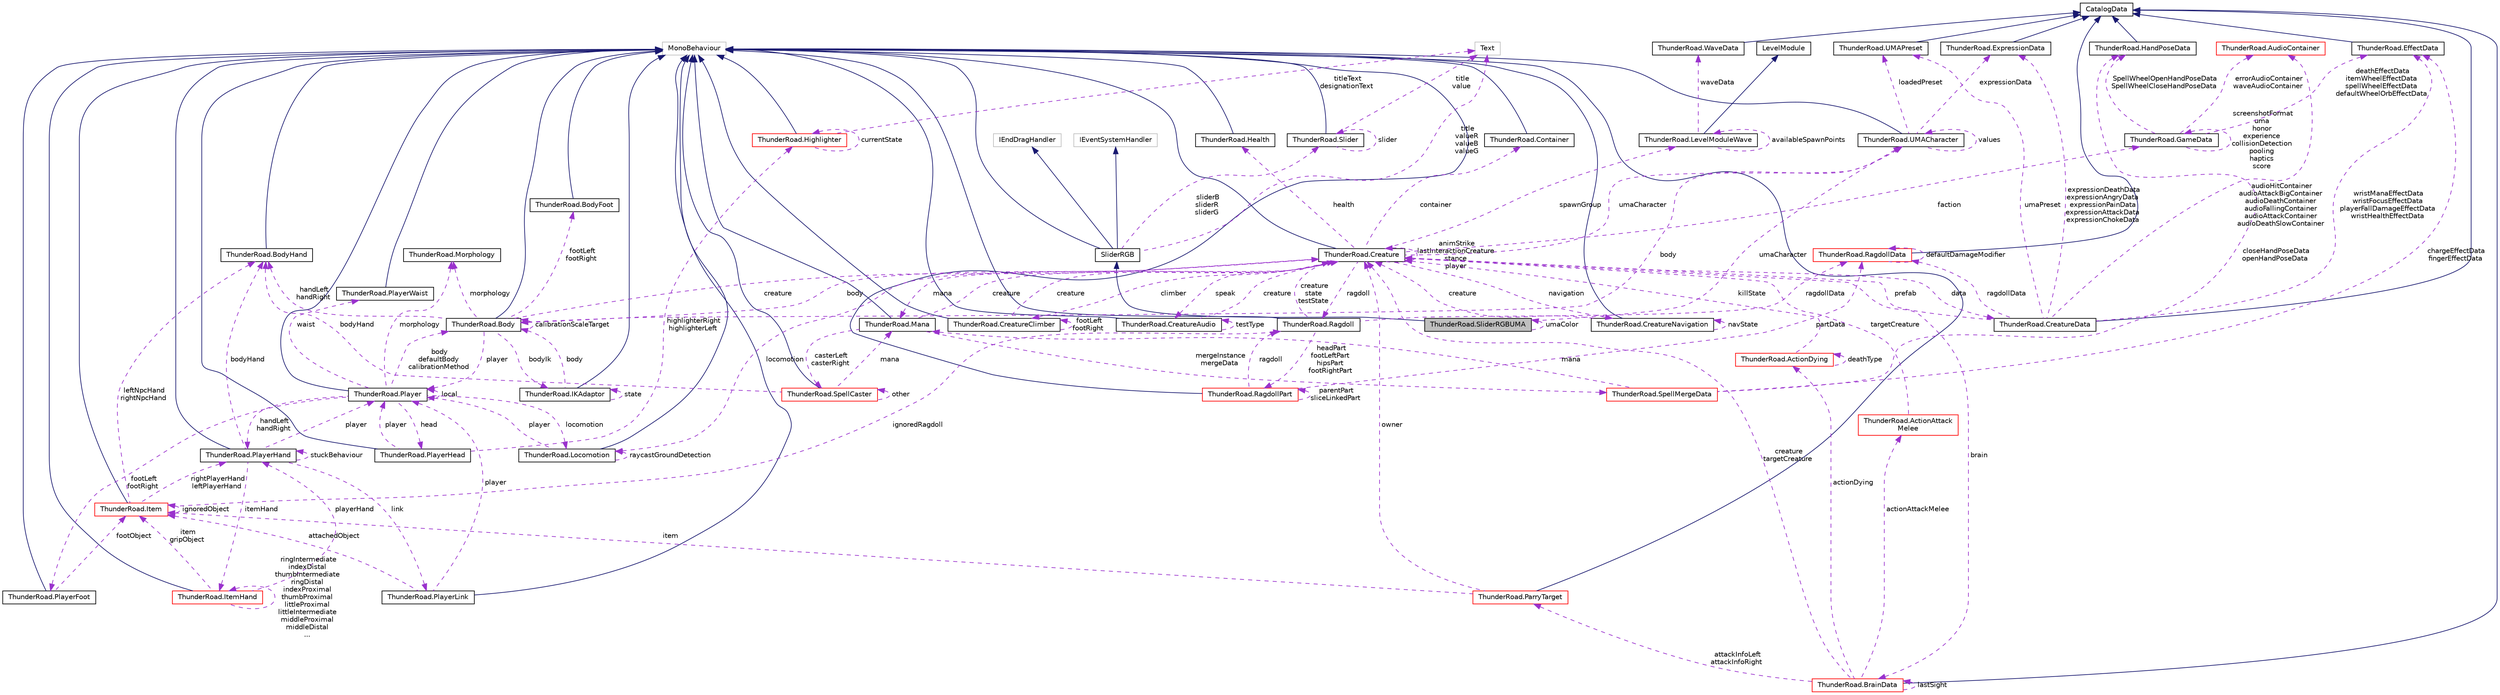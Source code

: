 digraph "ThunderRoad.SliderRGBUMA"
{
 // LATEX_PDF_SIZE
  edge [fontname="Helvetica",fontsize="10",labelfontname="Helvetica",labelfontsize="10"];
  node [fontname="Helvetica",fontsize="10",shape=record];
  Node1 [label="ThunderRoad.SliderRGBUMA",height=0.2,width=0.4,color="black", fillcolor="grey75", style="filled", fontcolor="black",tooltip="Class SliderRGBUMA. Implements the ThunderRoad.SliderRGB"];
  Node2 -> Node1 [dir="back",color="midnightblue",fontsize="10",style="solid",fontname="Helvetica"];
  Node2 [label="SliderRGB",height=0.2,width=0.4,color="black", fillcolor="white", style="filled",URL="$class_thunder_road_1_1_slider_r_g_b.html",tooltip="Class SliderRGB. Implements the UnityEngine.MonoBehaviour Implements the UnityEngine...."];
  Node3 -> Node2 [dir="back",color="midnightblue",fontsize="10",style="solid",fontname="Helvetica"];
  Node3 [label="MonoBehaviour",height=0.2,width=0.4,color="grey75", fillcolor="white", style="filled",tooltip=" "];
  Node4 -> Node2 [dir="back",color="midnightblue",fontsize="10",style="solid",fontname="Helvetica"];
  Node4 [label="IEndDragHandler",height=0.2,width=0.4,color="grey75", fillcolor="white", style="filled",tooltip=" "];
  Node5 -> Node2 [dir="back",color="midnightblue",fontsize="10",style="solid",fontname="Helvetica"];
  Node5 [label="IEventSystemHandler",height=0.2,width=0.4,color="grey75", fillcolor="white", style="filled",tooltip=" "];
  Node6 -> Node2 [dir="back",color="darkorchid3",fontsize="10",style="dashed",label=" sliderB\nsliderR\nsliderG" ,fontname="Helvetica"];
  Node6 [label="ThunderRoad.Slider",height=0.2,width=0.4,color="black", fillcolor="white", style="filled",URL="$class_thunder_road_1_1_slider.html",tooltip="Class Slider. Implements the UnityEngine.MonoBehaviour"];
  Node3 -> Node6 [dir="back",color="midnightblue",fontsize="10",style="solid",fontname="Helvetica"];
  Node6 -> Node6 [dir="back",color="darkorchid3",fontsize="10",style="dashed",label=" slider" ,fontname="Helvetica"];
  Node7 -> Node6 [dir="back",color="darkorchid3",fontsize="10",style="dashed",label=" title\nvalue" ,fontname="Helvetica"];
  Node7 [label="Text",height=0.2,width=0.4,color="grey75", fillcolor="white", style="filled",tooltip=" "];
  Node7 -> Node2 [dir="back",color="darkorchid3",fontsize="10",style="dashed",label=" title\nvalueR\nvalueB\nvalueG" ,fontname="Helvetica"];
  Node8 -> Node1 [dir="back",color="darkorchid3",fontsize="10",style="dashed",label=" umaCharacter" ,fontname="Helvetica"];
  Node8 [label="ThunderRoad.UMACharacter",height=0.2,width=0.4,color="black", fillcolor="white", style="filled",URL="$class_thunder_road_1_1_u_m_a_character.html",tooltip="Class UMACharacter. Implements the UnityEngine.MonoBehaviour"];
  Node3 -> Node8 [dir="back",color="midnightblue",fontsize="10",style="solid",fontname="Helvetica"];
  Node9 -> Node8 [dir="back",color="darkorchid3",fontsize="10",style="dashed",label=" loadedPreset" ,fontname="Helvetica"];
  Node9 [label="ThunderRoad.UMAPreset",height=0.2,width=0.4,color="black", fillcolor="white", style="filled",URL="$class_thunder_road_1_1_u_m_a_preset.html",tooltip="Class UMAPreset. Implements the ThunderRoad.CatalogData"];
  Node10 -> Node9 [dir="back",color="midnightblue",fontsize="10",style="solid",fontname="Helvetica"];
  Node10 [label="CatalogData",height=0.2,width=0.4,color="black", fillcolor="white", style="filled",URL="$class_thunder_road_1_1_catalog_data.html",tooltip="Class CatalogData."];
  Node11 -> Node8 [dir="back",color="darkorchid3",fontsize="10",style="dashed",label=" body" ,fontname="Helvetica"];
  Node11 [label="ThunderRoad.Body",height=0.2,width=0.4,color="black", fillcolor="white", style="filled",URL="$class_thunder_road_1_1_body.html",tooltip="Class Body. Implements the UnityEngine.MonoBehaviour"];
  Node3 -> Node11 [dir="back",color="midnightblue",fontsize="10",style="solid",fontname="Helvetica"];
  Node12 -> Node11 [dir="back",color="darkorchid3",fontsize="10",style="dashed",label=" player" ,fontname="Helvetica"];
  Node12 [label="ThunderRoad.Player",height=0.2,width=0.4,color="black", fillcolor="white", style="filled",URL="$class_thunder_road_1_1_player.html",tooltip="Class Player. Implements the UnityEngine.MonoBehaviour"];
  Node3 -> Node12 [dir="back",color="midnightblue",fontsize="10",style="solid",fontname="Helvetica"];
  Node13 -> Node12 [dir="back",color="darkorchid3",fontsize="10",style="dashed",label=" footLeft\nfootRight" ,fontname="Helvetica"];
  Node13 [label="ThunderRoad.PlayerFoot",height=0.2,width=0.4,color="black", fillcolor="white", style="filled",URL="$class_thunder_road_1_1_player_foot.html",tooltip="Class PlayerFoot. Implements the UnityEngine.MonoBehaviour"];
  Node3 -> Node13 [dir="back",color="midnightblue",fontsize="10",style="solid",fontname="Helvetica"];
  Node14 -> Node13 [dir="back",color="darkorchid3",fontsize="10",style="dashed",label=" footObject" ,fontname="Helvetica"];
  Node14 [label="ThunderRoad.Item",height=0.2,width=0.4,color="red", fillcolor="white", style="filled",URL="$class_thunder_road_1_1_item.html",tooltip="Class Item. Implements the UnityEngine.MonoBehaviour"];
  Node3 -> Node14 [dir="back",color="midnightblue",fontsize="10",style="solid",fontname="Helvetica"];
  Node50 -> Node14 [dir="back",color="darkorchid3",fontsize="10",style="dashed",label=" ignoredRagdoll" ,fontname="Helvetica"];
  Node50 [label="ThunderRoad.Ragdoll",height=0.2,width=0.4,color="black", fillcolor="white", style="filled",URL="$class_thunder_road_1_1_ragdoll.html",tooltip="Class Ragdoll. Implements the UnityEngine.MonoBehaviour"];
  Node3 -> Node50 [dir="back",color="midnightblue",fontsize="10",style="solid",fontname="Helvetica"];
  Node46 -> Node50 [dir="back",color="darkorchid3",fontsize="10",style="dashed",label=" ragdollData" ,fontname="Helvetica"];
  Node46 [label="ThunderRoad.RagdollData",height=0.2,width=0.4,color="red", fillcolor="white", style="filled",URL="$class_thunder_road_1_1_ragdoll_data.html",tooltip="Class RagdollData. Implements the ThunderRoad.CatalogData"];
  Node10 -> Node46 [dir="back",color="midnightblue",fontsize="10",style="solid",fontname="Helvetica"];
  Node46 -> Node46 [dir="back",color="darkorchid3",fontsize="10",style="dashed",label=" defaultDamageModifier" ,fontname="Helvetica"];
  Node51 -> Node50 [dir="back",color="darkorchid3",fontsize="10",style="dashed",label=" headPart\nfootLeftPart\nhipsPart\nfootRightPart" ,fontname="Helvetica"];
  Node51 [label="ThunderRoad.RagdollPart",height=0.2,width=0.4,color="red", fillcolor="white", style="filled",URL="$class_thunder_road_1_1_ragdoll_part.html",tooltip="Class RagdollPart. Implements the UnityEngine.MonoBehaviour"];
  Node3 -> Node51 [dir="back",color="midnightblue",fontsize="10",style="solid",fontname="Helvetica"];
  Node46 -> Node51 [dir="back",color="darkorchid3",fontsize="10",style="dashed",label=" partData" ,fontname="Helvetica"];
  Node51 -> Node51 [dir="back",color="darkorchid3",fontsize="10",style="dashed",label=" parentPart\nsliceLinkedPart" ,fontname="Helvetica"];
  Node50 -> Node51 [dir="back",color="darkorchid3",fontsize="10",style="dashed",label=" ragdoll" ,fontname="Helvetica"];
  Node38 -> Node50 [dir="back",color="darkorchid3",fontsize="10",style="dashed",label=" creature\nstate\ntestState" ,fontname="Helvetica"];
  Node38 [label="ThunderRoad.Creature",height=0.2,width=0.4,color="black", fillcolor="white", style="filled",URL="$class_thunder_road_1_1_creature.html",tooltip="Class Creature. Implements the UnityEngine.MonoBehaviour"];
  Node3 -> Node38 [dir="back",color="midnightblue",fontsize="10",style="solid",fontname="Helvetica"];
  Node39 -> Node38 [dir="back",color="darkorchid3",fontsize="10",style="dashed",label=" climber" ,fontname="Helvetica"];
  Node39 [label="ThunderRoad.CreatureClimber",height=0.2,width=0.4,color="black", fillcolor="white", style="filled",URL="$class_thunder_road_1_1_creature_climber.html",tooltip="Class CreatureClimber. Implements the UnityEngine.MonoBehaviour"];
  Node3 -> Node39 [dir="back",color="midnightblue",fontsize="10",style="solid",fontname="Helvetica"];
  Node39 -> Node39 [dir="back",color="darkorchid3",fontsize="10",style="dashed",label=" footLeft\nfootRight" ,fontname="Helvetica"];
  Node38 -> Node39 [dir="back",color="darkorchid3",fontsize="10",style="dashed",label=" creature" ,fontname="Helvetica"];
  Node40 -> Node38 [dir="back",color="darkorchid3",fontsize="10",style="dashed",label=" health" ,fontname="Helvetica"];
  Node40 [label="ThunderRoad.Health",height=0.2,width=0.4,color="black", fillcolor="white", style="filled",URL="$class_thunder_road_1_1_health.html",tooltip="Class Health. Implements the UnityEngine.MonoBehaviour"];
  Node3 -> Node40 [dir="back",color="midnightblue",fontsize="10",style="solid",fontname="Helvetica"];
  Node41 -> Node38 [dir="back",color="darkorchid3",fontsize="10",style="dashed",label=" faction" ,fontname="Helvetica"];
  Node41 [label="ThunderRoad.GameData",height=0.2,width=0.4,color="black", fillcolor="white", style="filled",URL="$class_thunder_road_1_1_game_data.html",tooltip="Class GameData."];
  Node41 -> Node41 [dir="back",color="darkorchid3",fontsize="10",style="dashed",label=" screenshotFormat\numa\nhonor\nexperience\ncollisionDetection\npooling\nhaptics\nscore" ,fontname="Helvetica"];
  Node27 -> Node41 [dir="back",color="darkorchid3",fontsize="10",style="dashed",label=" deathEffectData\nitemWheelEffectData\nspellWheelEffectData\ndefaultWheelOrbEffectData" ,fontname="Helvetica"];
  Node27 [label="ThunderRoad.EffectData",height=0.2,width=0.4,color="black", fillcolor="white", style="filled",URL="$class_thunder_road_1_1_effect_data.html",tooltip="Class EffectData. Implements the ThunderRoad.CatalogData"];
  Node10 -> Node27 [dir="back",color="midnightblue",fontsize="10",style="solid",fontname="Helvetica"];
  Node28 -> Node41 [dir="back",color="darkorchid3",fontsize="10",style="dashed",label=" SpellWheelOpenHandPoseData\nSpellWheelCloseHandPoseData" ,fontname="Helvetica"];
  Node28 [label="ThunderRoad.HandPoseData",height=0.2,width=0.4,color="black", fillcolor="white", style="filled",URL="$class_thunder_road_1_1_hand_pose_data.html",tooltip="Class HandPoseData. Implements the ThunderRoad.CatalogData"];
  Node10 -> Node28 [dir="back",color="midnightblue",fontsize="10",style="solid",fontname="Helvetica"];
  Node34 -> Node41 [dir="back",color="darkorchid3",fontsize="10",style="dashed",label=" errorAudioContainer\nwaveAudioContainer" ,fontname="Helvetica"];
  Node34 [label="ThunderRoad.AudioContainer",height=0.2,width=0.4,color="red", fillcolor="white", style="filled",URL="$class_thunder_road_1_1_audio_container.html",tooltip="Class AudioContainer. Implements the UnityEngine.ScriptableObject"];
  Node42 -> Node38 [dir="back",color="darkorchid3",fontsize="10",style="dashed",label=" spawnGroup" ,fontname="Helvetica"];
  Node42 [label="ThunderRoad.LevelModuleWave",height=0.2,width=0.4,color="black", fillcolor="white", style="filled",URL="$class_thunder_road_1_1_level_module_wave.html",tooltip="Class LevelModuleWave. Implements the ThunderRoad.LevelModule"];
  Node43 -> Node42 [dir="back",color="midnightblue",fontsize="10",style="solid",fontname="Helvetica"];
  Node43 [label="LevelModule",height=0.2,width=0.4,color="black", fillcolor="white", style="filled",URL="$class_thunder_road_1_1_level_module.html",tooltip="Class LevelModule."];
  Node42 -> Node42 [dir="back",color="darkorchid3",fontsize="10",style="dashed",label=" availableSpawnPoints" ,fontname="Helvetica"];
  Node44 -> Node42 [dir="back",color="darkorchid3",fontsize="10",style="dashed",label=" waveData" ,fontname="Helvetica"];
  Node44 [label="ThunderRoad.WaveData",height=0.2,width=0.4,color="black", fillcolor="white", style="filled",URL="$class_thunder_road_1_1_wave_data.html",tooltip="Class WaveData. Implements the ThunderRoad.CatalogData"];
  Node10 -> Node44 [dir="back",color="midnightblue",fontsize="10",style="solid",fontname="Helvetica"];
  Node45 -> Node38 [dir="back",color="darkorchid3",fontsize="10",style="dashed",label=" data" ,fontname="Helvetica"];
  Node45 [label="ThunderRoad.CreatureData",height=0.2,width=0.4,color="black", fillcolor="white", style="filled",URL="$class_thunder_road_1_1_creature_data.html",tooltip="Class CreatureData. Implements the ThunderRoad.CatalogData"];
  Node10 -> Node45 [dir="back",color="midnightblue",fontsize="10",style="solid",fontname="Helvetica"];
  Node46 -> Node45 [dir="back",color="darkorchid3",fontsize="10",style="dashed",label=" ragdollData" ,fontname="Helvetica"];
  Node27 -> Node45 [dir="back",color="darkorchid3",fontsize="10",style="dashed",label=" wristManaEffectData\nwristFocusEffectData\nplayerFallDamageEffectData\nwristHealthEffectData" ,fontname="Helvetica"];
  Node9 -> Node45 [dir="back",color="darkorchid3",fontsize="10",style="dashed",label=" umaPreset" ,fontname="Helvetica"];
  Node34 -> Node45 [dir="back",color="darkorchid3",fontsize="10",style="dashed",label=" audioHitContainer\naudioAttackBigContainer\naudioDeathContainer\naudioFallingContainer\naudioAttackContainer\naudioDeathSlowContainer" ,fontname="Helvetica"];
  Node48 -> Node45 [dir="back",color="darkorchid3",fontsize="10",style="dashed",label=" expressionDeathData\nexpressionAngryData\nexpressionPainData\nexpressionAttackData\nexpressionChokeData" ,fontname="Helvetica"];
  Node48 [label="ThunderRoad.ExpressionData",height=0.2,width=0.4,color="black", fillcolor="white", style="filled",URL="$class_thunder_road_1_1_expression_data.html",tooltip="Class ExpressionData. Implements the ThunderRoad.CatalogData"];
  Node10 -> Node48 [dir="back",color="midnightblue",fontsize="10",style="solid",fontname="Helvetica"];
  Node38 -> Node45 [dir="back",color="darkorchid3",fontsize="10",style="dashed",label=" prefab" ,fontname="Helvetica"];
  Node49 -> Node38 [dir="back",color="darkorchid3",fontsize="10",style="dashed",label=" locomotion" ,fontname="Helvetica"];
  Node49 [label="ThunderRoad.Locomotion",height=0.2,width=0.4,color="black", fillcolor="white", style="filled",URL="$class_thunder_road_1_1_locomotion.html",tooltip="Class Locomotion. Implements the UnityEngine.MonoBehaviour"];
  Node3 -> Node49 [dir="back",color="midnightblue",fontsize="10",style="solid",fontname="Helvetica"];
  Node12 -> Node49 [dir="back",color="darkorchid3",fontsize="10",style="dashed",label=" player" ,fontname="Helvetica"];
  Node49 -> Node49 [dir="back",color="darkorchid3",fontsize="10",style="dashed",label=" raycastGroundDetection" ,fontname="Helvetica"];
  Node50 -> Node38 [dir="back",color="darkorchid3",fontsize="10",style="dashed",label=" ragdoll" ,fontname="Helvetica"];
  Node11 -> Node38 [dir="back",color="darkorchid3",fontsize="10",style="dashed",label=" body" ,fontname="Helvetica"];
  Node65 -> Node38 [dir="back",color="darkorchid3",fontsize="10",style="dashed",label=" speak" ,fontname="Helvetica"];
  Node65 [label="ThunderRoad.CreatureAudio",height=0.2,width=0.4,color="black", fillcolor="white", style="filled",URL="$class_thunder_road_1_1_creature_audio.html",tooltip="Class CreatureAudio. Implements the UnityEngine.MonoBehaviour"];
  Node3 -> Node65 [dir="back",color="midnightblue",fontsize="10",style="solid",fontname="Helvetica"];
  Node65 -> Node65 [dir="back",color="darkorchid3",fontsize="10",style="dashed",label=" testType" ,fontname="Helvetica"];
  Node38 -> Node65 [dir="back",color="darkorchid3",fontsize="10",style="dashed",label=" creature" ,fontname="Helvetica"];
  Node38 -> Node38 [dir="back",color="darkorchid3",fontsize="10",style="dashed",label=" animStrike\nlastInteractionCreature\nstance\nplayer" ,fontname="Helvetica"];
  Node36 -> Node38 [dir="back",color="darkorchid3",fontsize="10",style="dashed",label=" mana" ,fontname="Helvetica"];
  Node36 [label="ThunderRoad.Mana",height=0.2,width=0.4,color="black", fillcolor="white", style="filled",URL="$class_thunder_road_1_1_mana.html",tooltip="Class Mana. Implements the UnityEngine.MonoBehaviour"];
  Node3 -> Node36 [dir="back",color="midnightblue",fontsize="10",style="solid",fontname="Helvetica"];
  Node37 -> Node36 [dir="back",color="darkorchid3",fontsize="10",style="dashed",label=" mergeInstance\nmergeData" ,fontname="Helvetica"];
  Node37 [label="ThunderRoad.SpellMergeData",height=0.2,width=0.4,color="red", fillcolor="white", style="filled",URL="$class_thunder_road_1_1_spell_merge_data.html",tooltip="Class SpellMergeData. Implements the ThunderRoad.SpellData"];
  Node27 -> Node37 [dir="back",color="darkorchid3",fontsize="10",style="dashed",label=" chargeEffectData\nfingerEffectData" ,fontname="Helvetica"];
  Node28 -> Node37 [dir="back",color="darkorchid3",fontsize="10",style="dashed",label=" closeHandPoseData\nopenHandPoseData" ,fontname="Helvetica"];
  Node36 -> Node37 [dir="back",color="darkorchid3",fontsize="10",style="dashed",label=" mana" ,fontname="Helvetica"];
  Node29 -> Node36 [dir="back",color="darkorchid3",fontsize="10",style="dashed",label=" casterLeft\ncasterRight" ,fontname="Helvetica"];
  Node29 [label="ThunderRoad.SpellCaster",height=0.2,width=0.4,color="red", fillcolor="white", style="filled",URL="$class_thunder_road_1_1_spell_caster.html",tooltip="Class SpellCaster. Implements the UnityEngine.MonoBehaviour"];
  Node3 -> Node29 [dir="back",color="midnightblue",fontsize="10",style="solid",fontname="Helvetica"];
  Node29 -> Node29 [dir="back",color="darkorchid3",fontsize="10",style="dashed",label=" other" ,fontname="Helvetica"];
  Node36 -> Node29 [dir="back",color="darkorchid3",fontsize="10",style="dashed",label=" mana" ,fontname="Helvetica"];
  Node77 -> Node29 [dir="back",color="darkorchid3",fontsize="10",style="dashed",label=" bodyHand" ,fontname="Helvetica"];
  Node77 [label="ThunderRoad.BodyHand",height=0.2,width=0.4,color="black", fillcolor="white", style="filled",URL="$class_thunder_road_1_1_body_hand.html",tooltip="Class BodyHand. Implements the UnityEngine.MonoBehaviour"];
  Node3 -> Node77 [dir="back",color="midnightblue",fontsize="10",style="solid",fontname="Helvetica"];
  Node38 -> Node36 [dir="back",color="darkorchid3",fontsize="10",style="dashed",label=" creature" ,fontname="Helvetica"];
  Node8 -> Node38 [dir="back",color="darkorchid3",fontsize="10",style="dashed",label=" umaCharacter" ,fontname="Helvetica"];
  Node66 -> Node38 [dir="back",color="darkorchid3",fontsize="10",style="dashed",label=" container" ,fontname="Helvetica"];
  Node66 [label="ThunderRoad.Container",height=0.2,width=0.4,color="black", fillcolor="white", style="filled",URL="$class_thunder_road_1_1_container.html",tooltip="Class Container. Implements the UnityEngine.MonoBehaviour"];
  Node3 -> Node66 [dir="back",color="midnightblue",fontsize="10",style="solid",fontname="Helvetica"];
  Node67 -> Node38 [dir="back",color="darkorchid3",fontsize="10",style="dashed",label=" brain" ,fontname="Helvetica"];
  Node67 [label="ThunderRoad.BrainData",height=0.2,width=0.4,color="red", fillcolor="white", style="filled",URL="$class_thunder_road_1_1_brain_data.html",tooltip="Class BrainData. Implements the ThunderRoad.CatalogData"];
  Node10 -> Node67 [dir="back",color="midnightblue",fontsize="10",style="solid",fontname="Helvetica"];
  Node68 -> Node67 [dir="back",color="darkorchid3",fontsize="10",style="dashed",label=" actionDying" ,fontname="Helvetica"];
  Node68 [label="ThunderRoad.ActionDying",height=0.2,width=0.4,color="red", fillcolor="white", style="filled",URL="$class_thunder_road_1_1_action_dying.html",tooltip="Class ActionDying. Implements the ThunderRoad.Action"];
  Node68 -> Node68 [dir="back",color="darkorchid3",fontsize="10",style="dashed",label=" deathType" ,fontname="Helvetica"];
  Node38 -> Node68 [dir="back",color="darkorchid3",fontsize="10",style="dashed",label=" killState" ,fontname="Helvetica"];
  Node71 -> Node67 [dir="back",color="darkorchid3",fontsize="10",style="dashed",label=" attackInfoLeft\nattackInfoRight" ,fontname="Helvetica"];
  Node71 [label="ThunderRoad.ParryTarget",height=0.2,width=0.4,color="red", fillcolor="white", style="filled",URL="$class_thunder_road_1_1_parry_target.html",tooltip="Class ParryTarget. Implements the UnityEngine.MonoBehaviour"];
  Node3 -> Node71 [dir="back",color="midnightblue",fontsize="10",style="solid",fontname="Helvetica"];
  Node38 -> Node71 [dir="back",color="darkorchid3",fontsize="10",style="dashed",label=" owner" ,fontname="Helvetica"];
  Node14 -> Node71 [dir="back",color="darkorchid3",fontsize="10",style="dashed",label=" item" ,fontname="Helvetica"];
  Node73 -> Node67 [dir="back",color="darkorchid3",fontsize="10",style="dashed",label=" actionAttackMelee" ,fontname="Helvetica"];
  Node73 [label="ThunderRoad.ActionAttack\lMelee",height=0.2,width=0.4,color="red", fillcolor="white", style="filled",URL="$class_thunder_road_1_1_action_attack_melee.html",tooltip="Class ActionAttackMelee. Implements the ThunderRoad.Action"];
  Node38 -> Node73 [dir="back",color="darkorchid3",fontsize="10",style="dashed",label=" targetCreature" ,fontname="Helvetica"];
  Node38 -> Node67 [dir="back",color="darkorchid3",fontsize="10",style="dashed",label=" creature\ntargetCreature" ,fontname="Helvetica"];
  Node67 -> Node67 [dir="back",color="darkorchid3",fontsize="10",style="dashed",label=" lastSight" ,fontname="Helvetica"];
  Node75 -> Node38 [dir="back",color="darkorchid3",fontsize="10",style="dashed",label=" navigation" ,fontname="Helvetica"];
  Node75 [label="ThunderRoad.CreatureNavigation",height=0.2,width=0.4,color="black", fillcolor="white", style="filled",URL="$class_thunder_road_1_1_creature_navigation.html",tooltip="Class CreatureNavigation. Implements the UnityEngine.MonoBehaviour"];
  Node3 -> Node75 [dir="back",color="midnightblue",fontsize="10",style="solid",fontname="Helvetica"];
  Node38 -> Node75 [dir="back",color="darkorchid3",fontsize="10",style="dashed",label=" creature" ,fontname="Helvetica"];
  Node75 -> Node75 [dir="back",color="darkorchid3",fontsize="10",style="dashed",label=" navState" ,fontname="Helvetica"];
  Node14 -> Node14 [dir="back",color="darkorchid3",fontsize="10",style="dashed",label=" ignoredObject" ,fontname="Helvetica"];
  Node77 -> Node14 [dir="back",color="darkorchid3",fontsize="10",style="dashed",label=" leftNpcHand\nrightNpcHand" ,fontname="Helvetica"];
  Node87 -> Node14 [dir="back",color="darkorchid3",fontsize="10",style="dashed",label=" rightPlayerHand\nleftPlayerHand" ,fontname="Helvetica"];
  Node87 [label="ThunderRoad.PlayerHand",height=0.2,width=0.4,color="black", fillcolor="white", style="filled",URL="$class_thunder_road_1_1_player_hand.html",tooltip="Class PlayerHand. Implements the UnityEngine.MonoBehaviour"];
  Node3 -> Node87 [dir="back",color="midnightblue",fontsize="10",style="solid",fontname="Helvetica"];
  Node12 -> Node87 [dir="back",color="darkorchid3",fontsize="10",style="dashed",label=" player" ,fontname="Helvetica"];
  Node88 -> Node87 [dir="back",color="darkorchid3",fontsize="10",style="dashed",label=" link" ,fontname="Helvetica"];
  Node88 [label="ThunderRoad.PlayerLink",height=0.2,width=0.4,color="black", fillcolor="white", style="filled",URL="$class_thunder_road_1_1_player_link.html",tooltip="Class PlayerLink. Implements the UnityEngine.MonoBehaviour"];
  Node3 -> Node88 [dir="back",color="midnightblue",fontsize="10",style="solid",fontname="Helvetica"];
  Node12 -> Node88 [dir="back",color="darkorchid3",fontsize="10",style="dashed",label=" player" ,fontname="Helvetica"];
  Node14 -> Node88 [dir="back",color="darkorchid3",fontsize="10",style="dashed",label=" attachedObject" ,fontname="Helvetica"];
  Node89 -> Node87 [dir="back",color="darkorchid3",fontsize="10",style="dashed",label=" itemHand" ,fontname="Helvetica"];
  Node89 [label="ThunderRoad.ItemHand",height=0.2,width=0.4,color="red", fillcolor="white", style="filled",URL="$class_thunder_road_1_1_item_hand.html",tooltip="Class ItemHand. Implements the UnityEngine.MonoBehaviour"];
  Node3 -> Node89 [dir="back",color="midnightblue",fontsize="10",style="solid",fontname="Helvetica"];
  Node89 -> Node89 [dir="back",color="darkorchid3",fontsize="10",style="dashed",label=" ringIntermediate\nindexDistal\nthumbIntermediate\nringDistal\nindexProximal\nthumbProximal\nlittleProximal\nlittleIntermediate\nmiddleProximal\nmiddleDistal\n..." ,fontname="Helvetica"];
  Node14 -> Node89 [dir="back",color="darkorchid3",fontsize="10",style="dashed",label=" item\ngripObject" ,fontname="Helvetica"];
  Node87 -> Node89 [dir="back",color="darkorchid3",fontsize="10",style="dashed",label=" playerHand" ,fontname="Helvetica"];
  Node77 -> Node87 [dir="back",color="darkorchid3",fontsize="10",style="dashed",label=" bodyHand" ,fontname="Helvetica"];
  Node87 -> Node87 [dir="back",color="darkorchid3",fontsize="10",style="dashed",label=" stuckBehaviour" ,fontname="Helvetica"];
  Node12 -> Node12 [dir="back",color="darkorchid3",fontsize="10",style="dashed",label=" local" ,fontname="Helvetica"];
  Node93 -> Node12 [dir="back",color="darkorchid3",fontsize="10",style="dashed",label=" morphology" ,fontname="Helvetica"];
  Node93 [label="ThunderRoad.Morphology",height=0.2,width=0.4,color="black", fillcolor="white", style="filled",URL="$class_thunder_road_1_1_morphology.html",tooltip="Class Morphology."];
  Node49 -> Node12 [dir="back",color="darkorchid3",fontsize="10",style="dashed",label=" locomotion" ,fontname="Helvetica"];
  Node94 -> Node12 [dir="back",color="darkorchid3",fontsize="10",style="dashed",label=" head" ,fontname="Helvetica"];
  Node94 [label="ThunderRoad.PlayerHead",height=0.2,width=0.4,color="black", fillcolor="white", style="filled",URL="$class_thunder_road_1_1_player_head.html",tooltip="Class PlayerHead. Implements the UnityEngine.MonoBehaviour"];
  Node3 -> Node94 [dir="back",color="midnightblue",fontsize="10",style="solid",fontname="Helvetica"];
  Node12 -> Node94 [dir="back",color="darkorchid3",fontsize="10",style="dashed",label=" player" ,fontname="Helvetica"];
  Node18 -> Node94 [dir="back",color="darkorchid3",fontsize="10",style="dashed",label=" highlighterRight\nhighlighterLeft" ,fontname="Helvetica"];
  Node18 [label="ThunderRoad.Highlighter",height=0.2,width=0.4,color="red", fillcolor="white", style="filled",URL="$class_thunder_road_1_1_highlighter.html",tooltip="Class Highlighter. Implements the UnityEngine.MonoBehaviour"];
  Node3 -> Node18 [dir="back",color="midnightblue",fontsize="10",style="solid",fontname="Helvetica"];
  Node7 -> Node18 [dir="back",color="darkorchid3",fontsize="10",style="dashed",label=" titleText\ndesignationText" ,fontname="Helvetica"];
  Node18 -> Node18 [dir="back",color="darkorchid3",fontsize="10",style="dashed",label=" currentState" ,fontname="Helvetica"];
  Node11 -> Node12 [dir="back",color="darkorchid3",fontsize="10",style="dashed",label=" body\ndefaultBody\ncalibrationMethod" ,fontname="Helvetica"];
  Node95 -> Node12 [dir="back",color="darkorchid3",fontsize="10",style="dashed",label=" waist" ,fontname="Helvetica"];
  Node95 [label="ThunderRoad.PlayerWaist",height=0.2,width=0.4,color="black", fillcolor="white", style="filled",URL="$class_thunder_road_1_1_player_waist.html",tooltip="Class PlayerWaist. Implements the UnityEngine.MonoBehaviour"];
  Node3 -> Node95 [dir="back",color="midnightblue",fontsize="10",style="solid",fontname="Helvetica"];
  Node87 -> Node12 [dir="back",color="darkorchid3",fontsize="10",style="dashed",label=" handLeft\nhandRight" ,fontname="Helvetica"];
  Node93 -> Node11 [dir="back",color="darkorchid3",fontsize="10",style="dashed",label=" morphology" ,fontname="Helvetica"];
  Node96 -> Node11 [dir="back",color="darkorchid3",fontsize="10",style="dashed",label=" bodyIk" ,fontname="Helvetica"];
  Node96 [label="ThunderRoad.IKAdaptor",height=0.2,width=0.4,color="black", fillcolor="white", style="filled",URL="$class_thunder_road_1_1_i_k_adaptor.html",tooltip="Class IKAdaptor. Implements the UnityEngine.MonoBehaviour"];
  Node3 -> Node96 [dir="back",color="midnightblue",fontsize="10",style="solid",fontname="Helvetica"];
  Node96 -> Node96 [dir="back",color="darkorchid3",fontsize="10",style="dashed",label=" state" ,fontname="Helvetica"];
  Node11 -> Node96 [dir="back",color="darkorchid3",fontsize="10",style="dashed",label=" body" ,fontname="Helvetica"];
  Node11 -> Node11 [dir="back",color="darkorchid3",fontsize="10",style="dashed",label=" calibrationScaleTarget" ,fontname="Helvetica"];
  Node38 -> Node11 [dir="back",color="darkorchid3",fontsize="10",style="dashed",label=" creature" ,fontname="Helvetica"];
  Node77 -> Node11 [dir="back",color="darkorchid3",fontsize="10",style="dashed",label=" handLeft\nhandRight" ,fontname="Helvetica"];
  Node97 -> Node11 [dir="back",color="darkorchid3",fontsize="10",style="dashed",label=" footLeft\nfootRight" ,fontname="Helvetica"];
  Node97 [label="ThunderRoad.BodyFoot",height=0.2,width=0.4,color="black", fillcolor="white", style="filled",URL="$class_thunder_road_1_1_body_foot.html",tooltip="Class BodyFoot. Implements the UnityEngine.MonoBehaviour"];
  Node3 -> Node97 [dir="back",color="midnightblue",fontsize="10",style="solid",fontname="Helvetica"];
  Node48 -> Node8 [dir="back",color="darkorchid3",fontsize="10",style="dashed",label=" expressionData" ,fontname="Helvetica"];
  Node8 -> Node8 [dir="back",color="darkorchid3",fontsize="10",style="dashed",label=" values" ,fontname="Helvetica"];
  Node1 -> Node1 [dir="back",color="darkorchid3",fontsize="10",style="dashed",label=" umaColor" ,fontname="Helvetica"];
}
